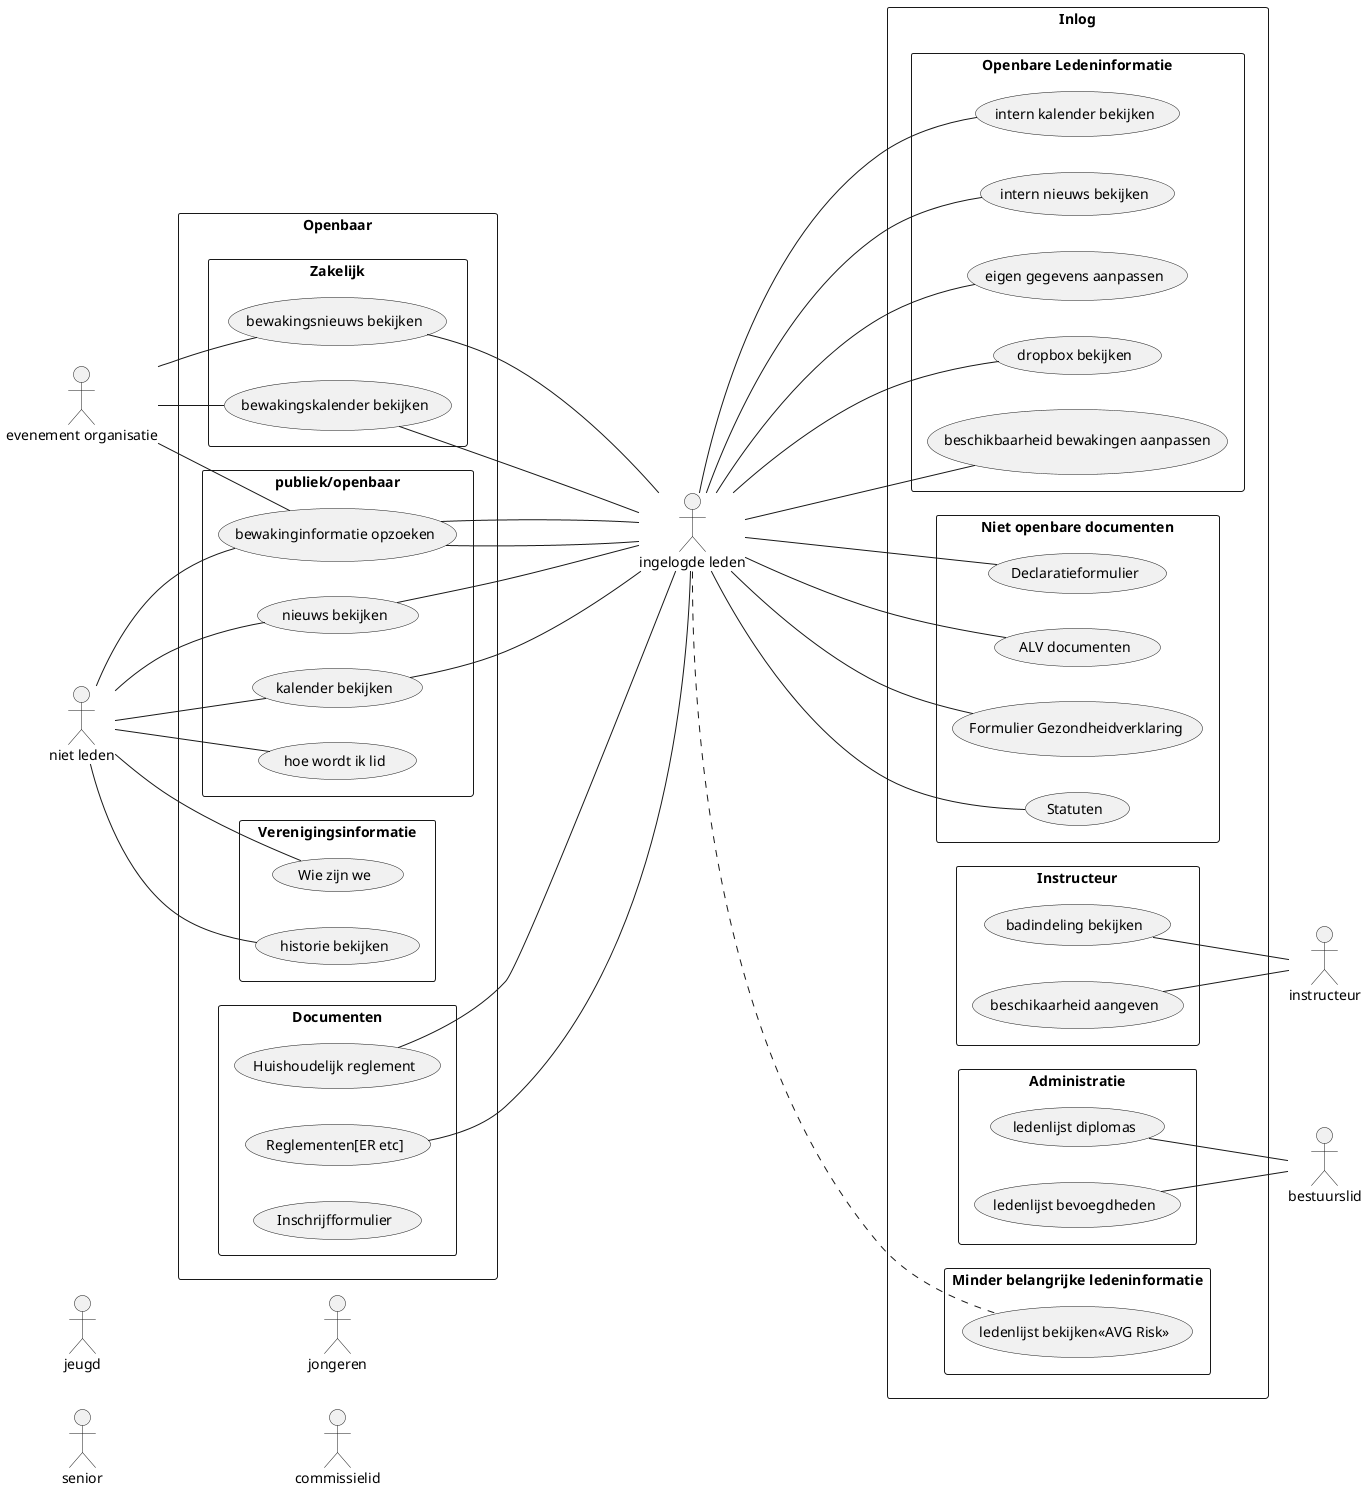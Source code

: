 @startuml
left to right direction

actor jeugd
actor senior
actor jongeren
actor "evenement organisatie" as organisatie
actor "niet leden" as nl

actor "ingelogde leden" as leden
actor instructeur
actor bestuurslid
actor commissielid

rectangle Openbaar {
    rectangle "publiek/openbaar" {
        usecase "kalender bekijken"
        usecase "hoe wordt ik lid"
        usecase "nieuws bekijken"
        usecase "bewakinginformatie opzoeken"
    }

    rectangle "Zakelijk" {
        usecase "bewakingskalender bekijken"
        usecase "bewakingsnieuws bekijken"
        usecase "bewakinginformatie opzoeken"
    }

    rectangle "Verenigingsinformatie" {
        usecase "Wie zijn we"
        usecase "historie bekijken"
    }

    rectangle "Documenten" {
        usecase "Inschrijfformulier"
        usecase "Reglementen[ER etc]"
        usecase "Huishoudelijk reglement"
    }
}
rectangle Inlog {
    rectangle "Openbare Ledeninformatie" {
        usecase "intern kalender bekijken"
        usecase "intern nieuws bekijken"
        usecase "eigen gegevens aanpassen"
        usecase "dropbox bekijken"
        usecase "beschikbaarheid bewakingen aanpassen"
    }

    rectangle "Niet openbare documenten" {
        usecase "Declaratieformulier"
        usecase "ALV documenten"
        usecase "Formulier Gezondheidverklaring"
        usecase "Statuten"
    }

    rectangle "Instructeur" {
        usecase "beschikaarheid aangeven"
        usecase "badindeling bekijken"
    }

    rectangle "Administratie" {
        usecase "ledenlijst bevoegdheden"
        usecase "ledenlijst diplomas"
    }

    rectangle "Minder belangrijke ledeninformatie" {
        usecase "ledenlijst bekijken<<AVG Risk>>"
    }
}

organisatie -- (bewakingskalender bekijken)
organisatie -- (bewakingsnieuws bekijken)
organisatie -- (bewakinginformatie opzoeken)

nl -- (kalender bekijken)
nl -- (hoe wordt ik lid)
nl -- (nieuws bekijken)
nl -- (bewakinginformatie opzoeken)
nl -- (Wie zijn we)
nl -- (historie bekijken)

leden --u-- (kalender bekijken)
leden --u-- (nieuws bekijken)
leden --u-- (bewakinginformatie opzoeken)
leden --u-- (bewakingskalender bekijken)
leden --u-- (bewakingsnieuws bekijken)
leden --u-- (bewakinginformatie opzoeken)
leden --u-- (Reglementen[ER etc])
leden --u-- (Huishoudelijk reglement)
leden --d-- (intern kalender bekijken)
leden --d-- (intern nieuws bekijken)
leden --d-- (eigen gegevens aanpassen)
leden --d-- (dropbox bekijken)
leden --d-- (beschikbaarheid bewakingen aanpassen)
leden --d-- (Declaratieformulier)
leden --d-- (ALV documenten)
leden --d-- (Formulier Gezondheidverklaring)
leden --d-- (Statuten)
leden ..d.. (ledenlijst bekijken<<AVG Risk>>)

instructeur -u- (beschikaarheid aangeven)
instructeur -u- (badindeling bekijken)

bestuurslid -u- (ledenlijst bevoegdheden)
bestuurslid -u- (ledenlijst diplomas)

actor instructeur
actor bestuurslid
actor commissielid
@enduml

Ledenlijst qualificatie
wie mag wat zien van de ledenlijst

mail sturen aan groep vanuit website
naar alle senioren bijv.

Documenten moeten geupdate worden naar de nieuwste versies